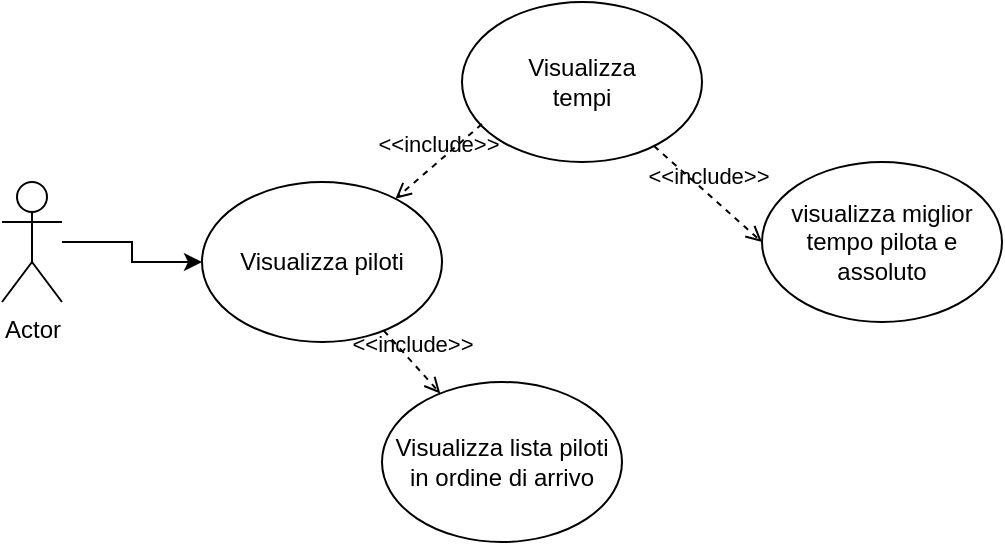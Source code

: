 <mxfile version="10.7.3"><diagram id="Dxg7biiAiEqTMR0un_Zz" name="Page-1"><mxGraphModel dx="1154" dy="766" grid="1" gridSize="10" guides="1" tooltips="1" connect="1" arrows="1" fold="1" page="1" pageScale="1" pageWidth="827" pageHeight="1169" math="0" shadow="0"><root><mxCell id="0"/><mxCell id="1" parent="0"/><mxCell id="HioOe6_QihYcQtfsojUO-18" value="" style="edgeStyle=orthogonalEdgeStyle;rounded=0;orthogonalLoop=1;jettySize=auto;html=1;" edge="1" parent="1" source="HioOe6_QihYcQtfsojUO-1" target="HioOe6_QihYcQtfsojUO-17"><mxGeometry relative="1" as="geometry"/></mxCell><mxCell id="HioOe6_QihYcQtfsojUO-1" value="Actor" style="shape=umlActor;verticalLabelPosition=bottom;labelBackgroundColor=#ffffff;verticalAlign=top;html=1;outlineConnect=0;" vertex="1" parent="1"><mxGeometry x="20" y="150" width="30" height="60" as="geometry"/></mxCell><mxCell id="HioOe6_QihYcQtfsojUO-9" value="Visualizza&lt;br&gt;tempi&lt;br&gt;" style="ellipse;whiteSpace=wrap;html=1;" vertex="1" parent="1"><mxGeometry x="250" y="60" width="120" height="80" as="geometry"/></mxCell><mxCell id="HioOe6_QihYcQtfsojUO-11" value="&amp;lt;&amp;lt;include&amp;gt;&amp;gt;" style="edgeStyle=none;html=1;endArrow=open;verticalAlign=bottom;dashed=1;labelBackgroundColor=none;" edge="1" parent="1" source="HioOe6_QihYcQtfsojUO-9"><mxGeometry width="160" relative="1" as="geometry"><mxPoint x="240" y="180" as="sourcePoint"/><mxPoint x="400" y="180" as="targetPoint"/></mxGeometry></mxCell><mxCell id="HioOe6_QihYcQtfsojUO-12" value="visualizza miglior tempo pilota e assoluto" style="ellipse;whiteSpace=wrap;html=1;" vertex="1" parent="1"><mxGeometry x="400" y="140" width="120" height="80" as="geometry"/></mxCell><mxCell id="HioOe6_QihYcQtfsojUO-15" value="Visualizza lista piloti in ordine di arrivo" style="ellipse;whiteSpace=wrap;html=1;" vertex="1" parent="1"><mxGeometry x="210" y="250" width="120" height="80" as="geometry"/></mxCell><mxCell id="HioOe6_QihYcQtfsojUO-17" value="Visualizza piloti" style="ellipse;whiteSpace=wrap;html=1;" vertex="1" parent="1"><mxGeometry x="120" y="150" width="120" height="80" as="geometry"/></mxCell><mxCell id="HioOe6_QihYcQtfsojUO-19" value="&amp;lt;&amp;lt;include&amp;gt;&amp;gt;" style="edgeStyle=none;html=1;endArrow=open;verticalAlign=bottom;dashed=1;labelBackgroundColor=none;" edge="1" parent="1" source="HioOe6_QihYcQtfsojUO-17" target="HioOe6_QihYcQtfsojUO-15"><mxGeometry width="160" relative="1" as="geometry"><mxPoint x="20" y="350" as="sourcePoint"/><mxPoint x="180" y="350" as="targetPoint"/></mxGeometry></mxCell><mxCell id="HioOe6_QihYcQtfsojUO-20" value="&amp;lt;&amp;lt;include&amp;gt;&amp;gt;" style="edgeStyle=none;html=1;endArrow=open;verticalAlign=bottom;dashed=1;labelBackgroundColor=none;exitX=0.083;exitY=0.763;exitDx=0;exitDy=0;exitPerimeter=0;" edge="1" parent="1" source="HioOe6_QihYcQtfsojUO-9" target="HioOe6_QihYcQtfsojUO-17"><mxGeometry width="160" relative="1" as="geometry"><mxPoint x="250" y="130" as="sourcePoint"/><mxPoint x="430" y="110" as="targetPoint"/></mxGeometry></mxCell></root></mxGraphModel></diagram></mxfile>